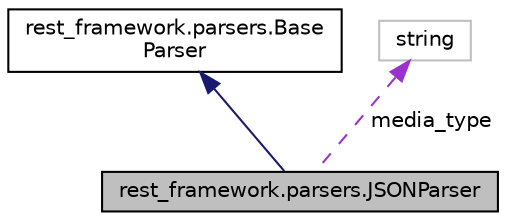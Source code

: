 digraph "rest_framework.parsers.JSONParser"
{
 // LATEX_PDF_SIZE
  edge [fontname="Helvetica",fontsize="10",labelfontname="Helvetica",labelfontsize="10"];
  node [fontname="Helvetica",fontsize="10",shape=record];
  Node1 [label="rest_framework.parsers.JSONParser",height=0.2,width=0.4,color="black", fillcolor="grey75", style="filled", fontcolor="black",tooltip=" "];
  Node2 -> Node1 [dir="back",color="midnightblue",fontsize="10",style="solid",fontname="Helvetica"];
  Node2 [label="rest_framework.parsers.Base\lParser",height=0.2,width=0.4,color="black", fillcolor="white", style="filled",URL="$db/d95/classrest__framework_1_1parsers_1_1_base_parser.html",tooltip=" "];
  Node3 -> Node1 [dir="back",color="darkorchid3",fontsize="10",style="dashed",label=" media_type" ,fontname="Helvetica"];
  Node3 [label="string",height=0.2,width=0.4,color="grey75", fillcolor="white", style="filled",tooltip=" "];
}
